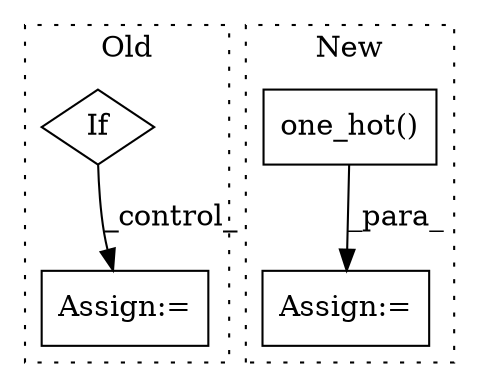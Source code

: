 digraph G {
subgraph cluster0 {
1 [label="If" a="96" s="30472" l="3" shape="diamond"];
3 [label="Assign:=" a="68" s="30528" l="3" shape="box"];
label = "Old";
style="dotted";
}
subgraph cluster1 {
2 [label="one_hot()" a="75" s="31958,31978" l="10,1" shape="box"];
4 [label="Assign:=" a="68" s="31955" l="3" shape="box"];
label = "New";
style="dotted";
}
1 -> 3 [label="_control_"];
2 -> 4 [label="_para_"];
}